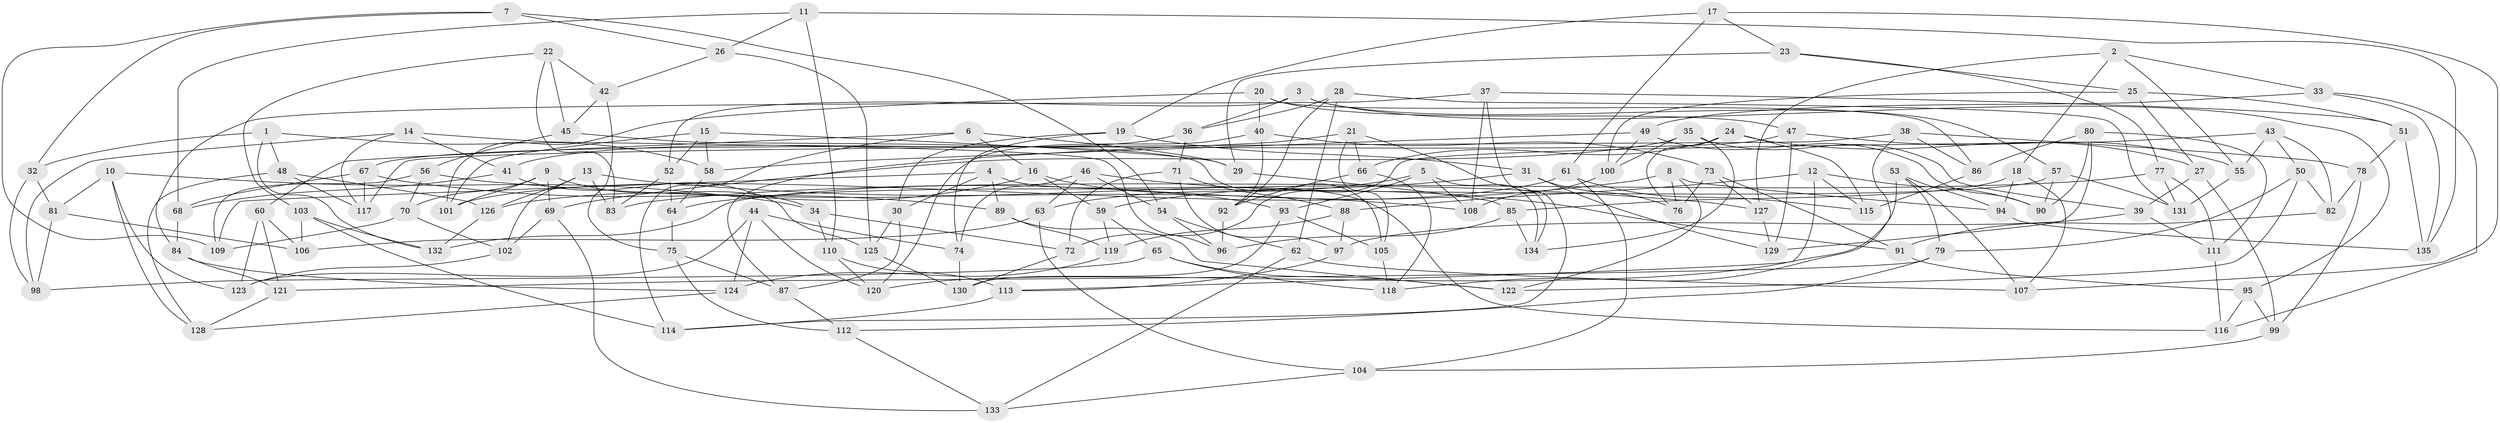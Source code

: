 // Generated by graph-tools (version 1.1) at 2025/03/03/09/25 03:03:00]
// undirected, 135 vertices, 270 edges
graph export_dot {
graph [start="1"]
  node [color=gray90,style=filled];
  1;
  2;
  3;
  4;
  5;
  6;
  7;
  8;
  9;
  10;
  11;
  12;
  13;
  14;
  15;
  16;
  17;
  18;
  19;
  20;
  21;
  22;
  23;
  24;
  25;
  26;
  27;
  28;
  29;
  30;
  31;
  32;
  33;
  34;
  35;
  36;
  37;
  38;
  39;
  40;
  41;
  42;
  43;
  44;
  45;
  46;
  47;
  48;
  49;
  50;
  51;
  52;
  53;
  54;
  55;
  56;
  57;
  58;
  59;
  60;
  61;
  62;
  63;
  64;
  65;
  66;
  67;
  68;
  69;
  70;
  71;
  72;
  73;
  74;
  75;
  76;
  77;
  78;
  79;
  80;
  81;
  82;
  83;
  84;
  85;
  86;
  87;
  88;
  89;
  90;
  91;
  92;
  93;
  94;
  95;
  96;
  97;
  98;
  99;
  100;
  101;
  102;
  103;
  104;
  105;
  106;
  107;
  108;
  109;
  110;
  111;
  112;
  113;
  114;
  115;
  116;
  117;
  118;
  119;
  120;
  121;
  122;
  123;
  124;
  125;
  126;
  127;
  128;
  129;
  130;
  131;
  132;
  133;
  134;
  135;
  1 -- 132;
  1 -- 58;
  1 -- 32;
  1 -- 48;
  2 -- 55;
  2 -- 18;
  2 -- 127;
  2 -- 33;
  3 -- 52;
  3 -- 57;
  3 -- 36;
  3 -- 95;
  4 -- 89;
  4 -- 116;
  4 -- 109;
  4 -- 30;
  5 -- 108;
  5 -- 93;
  5 -- 63;
  5 -- 134;
  6 -- 114;
  6 -- 16;
  6 -- 60;
  6 -- 29;
  7 -- 32;
  7 -- 109;
  7 -- 54;
  7 -- 26;
  8 -- 64;
  8 -- 76;
  8 -- 94;
  8 -- 122;
  9 -- 101;
  9 -- 70;
  9 -- 69;
  9 -- 34;
  10 -- 128;
  10 -- 123;
  10 -- 34;
  10 -- 81;
  11 -- 110;
  11 -- 26;
  11 -- 135;
  11 -- 68;
  12 -- 115;
  12 -- 90;
  12 -- 88;
  12 -- 113;
  13 -- 83;
  13 -- 102;
  13 -- 126;
  13 -- 108;
  14 -- 96;
  14 -- 98;
  14 -- 117;
  14 -- 41;
  15 -- 101;
  15 -- 52;
  15 -- 58;
  15 -- 29;
  16 -- 59;
  16 -- 126;
  16 -- 93;
  17 -- 19;
  17 -- 23;
  17 -- 61;
  17 -- 107;
  18 -- 85;
  18 -- 94;
  18 -- 107;
  19 -- 74;
  19 -- 31;
  19 -- 30;
  20 -- 40;
  20 -- 47;
  20 -- 101;
  20 -- 86;
  21 -- 66;
  21 -- 134;
  21 -- 105;
  21 -- 87;
  22 -- 83;
  22 -- 103;
  22 -- 42;
  22 -- 45;
  23 -- 77;
  23 -- 29;
  23 -- 25;
  24 -- 115;
  24 -- 66;
  24 -- 76;
  24 -- 27;
  25 -- 100;
  25 -- 51;
  25 -- 27;
  26 -- 42;
  26 -- 125;
  27 -- 39;
  27 -- 99;
  28 -- 131;
  28 -- 92;
  28 -- 62;
  28 -- 36;
  29 -- 85;
  30 -- 87;
  30 -- 125;
  31 -- 76;
  31 -- 129;
  31 -- 59;
  32 -- 98;
  32 -- 81;
  33 -- 49;
  33 -- 116;
  33 -- 135;
  34 -- 72;
  34 -- 110;
  35 -- 100;
  35 -- 39;
  35 -- 134;
  35 -- 69;
  36 -- 41;
  36 -- 71;
  37 -- 114;
  37 -- 84;
  37 -- 108;
  37 -- 51;
  38 -- 86;
  38 -- 118;
  38 -- 117;
  38 -- 78;
  39 -- 111;
  39 -- 97;
  40 -- 92;
  40 -- 120;
  40 -- 73;
  41 -- 68;
  41 -- 125;
  42 -- 75;
  42 -- 45;
  43 -- 55;
  43 -- 82;
  43 -- 72;
  43 -- 50;
  44 -- 124;
  44 -- 123;
  44 -- 120;
  44 -- 74;
  45 -- 105;
  45 -- 56;
  46 -- 74;
  46 -- 54;
  46 -- 91;
  46 -- 63;
  47 -- 55;
  47 -- 67;
  47 -- 129;
  48 -- 126;
  48 -- 128;
  48 -- 117;
  49 -- 90;
  49 -- 100;
  49 -- 58;
  50 -- 82;
  50 -- 122;
  50 -- 79;
  51 -- 135;
  51 -- 78;
  52 -- 64;
  52 -- 83;
  53 -- 94;
  53 -- 107;
  53 -- 79;
  53 -- 120;
  54 -- 96;
  54 -- 62;
  55 -- 131;
  56 -- 127;
  56 -- 109;
  56 -- 70;
  57 -- 132;
  57 -- 131;
  57 -- 90;
  58 -- 64;
  59 -- 65;
  59 -- 119;
  60 -- 106;
  60 -- 121;
  60 -- 123;
  61 -- 104;
  61 -- 101;
  61 -- 115;
  62 -- 133;
  62 -- 107;
  63 -- 106;
  63 -- 104;
  64 -- 75;
  65 -- 118;
  65 -- 122;
  65 -- 98;
  66 -- 92;
  66 -- 118;
  67 -- 68;
  67 -- 117;
  67 -- 89;
  68 -- 84;
  69 -- 133;
  69 -- 102;
  70 -- 102;
  70 -- 109;
  71 -- 97;
  71 -- 88;
  71 -- 72;
  72 -- 130;
  73 -- 76;
  73 -- 91;
  73 -- 127;
  74 -- 130;
  75 -- 112;
  75 -- 87;
  77 -- 111;
  77 -- 131;
  77 -- 83;
  78 -- 82;
  78 -- 99;
  79 -- 112;
  79 -- 121;
  80 -- 111;
  80 -- 90;
  80 -- 86;
  80 -- 129;
  81 -- 106;
  81 -- 98;
  82 -- 91;
  84 -- 121;
  84 -- 124;
  85 -- 96;
  85 -- 134;
  86 -- 115;
  87 -- 112;
  88 -- 119;
  88 -- 97;
  89 -- 122;
  89 -- 119;
  91 -- 95;
  92 -- 96;
  93 -- 130;
  93 -- 105;
  94 -- 135;
  95 -- 116;
  95 -- 99;
  97 -- 113;
  99 -- 104;
  100 -- 108;
  102 -- 123;
  103 -- 106;
  103 -- 114;
  103 -- 132;
  104 -- 133;
  105 -- 118;
  110 -- 113;
  110 -- 120;
  111 -- 116;
  112 -- 133;
  113 -- 114;
  119 -- 124;
  121 -- 128;
  124 -- 128;
  125 -- 130;
  126 -- 132;
  127 -- 129;
}
